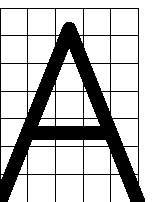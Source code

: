 prologues := 3;     % sortie EPS

% base unit
u:=10pt;

% x and y units
ux:=1u;
uy:=1u;

% function init pour générer une grille pour chaque glyphe avec argument "unicode" = nom glyphe+ "nombre de colonne" = cols
def init(suffix unicode, cols)=

beginfig(unicode);

    % numbers columns / lines
    nc:=cols;
    nl:=7;
    
    % 
    w:=nc*ux;
    h:=nl*uy;
    
    % pen size for grid
    p:=0.001cm;
    
    % gx (create vars x)
    numeric gx[];
    for i=0 upto nc:
    gx[i]=i*ux;
    endfor
    
    % gy (create vars y)
    numeric gy[];
    for i=0 upto nl:
    gy[i]=i*uy;
    endfor

    % pen for grid
    pickup pencircle scaled 1p;

    % loop draw gx
    for i=0 upto nc:
    draw (gx[i],gy[0])--(gx[i],gy[nl]);
    endfor 

    % loop draw gy
    for i=0 upto nl:
    draw (gx[0],gy[i])--(gx[nc],gy[i]);
    endfor

% pencircle
penw:=0.5u;
pickup pencircle xscaled penw yscaled penw rotated 45;

enddef;

%%%VARIABLES

% 65 = A
init(65, 5);
    z1=(0,0);
    z2=(0.5w, h-1.5penw);
    z12=0.4[z1, z2];
    z23=0.6[z2, z3];
    z3=(w, 0);
    draw z1--z2--z3;
    draw z12--z23;
endfig;

% 73= I ; 
init(73, 1);

    z1=(0.5w,0);
    z2=(0.5w, h);
    draw z1--z2;
endfig;

% 80 = P ; 5 = nombre de colonnes
init(80, 5);
    z1=(0,0);
    z2=(0,h);
    x3=3ux;
    y3=y2;
    x4=x3;
    y4=y6;
    z5=(w, (y2-y6)/2+y6);
    z6=(0,4uy);

    draw z1--z2--z3{right}..z5..{left}z4--z6;
endfig;

% 79 = O
init(79, 7);
    z1=(0.5w, 0+0.66penw);
    z2=(0, 0.5h);
    z3=(0.5w, h-0.66penw);
    z4=(w,0.5h);
    draw z1..z2..z3..z4..cycle;
endfig;

% 91 = T
init(91, 4);
    z1=(0, h);
    z2=(w, h);
    z3=(0.5w, h);
    z4=(0.5w,0);
    draw z1--z2;
    draw z3--z4;
endfig;

end

